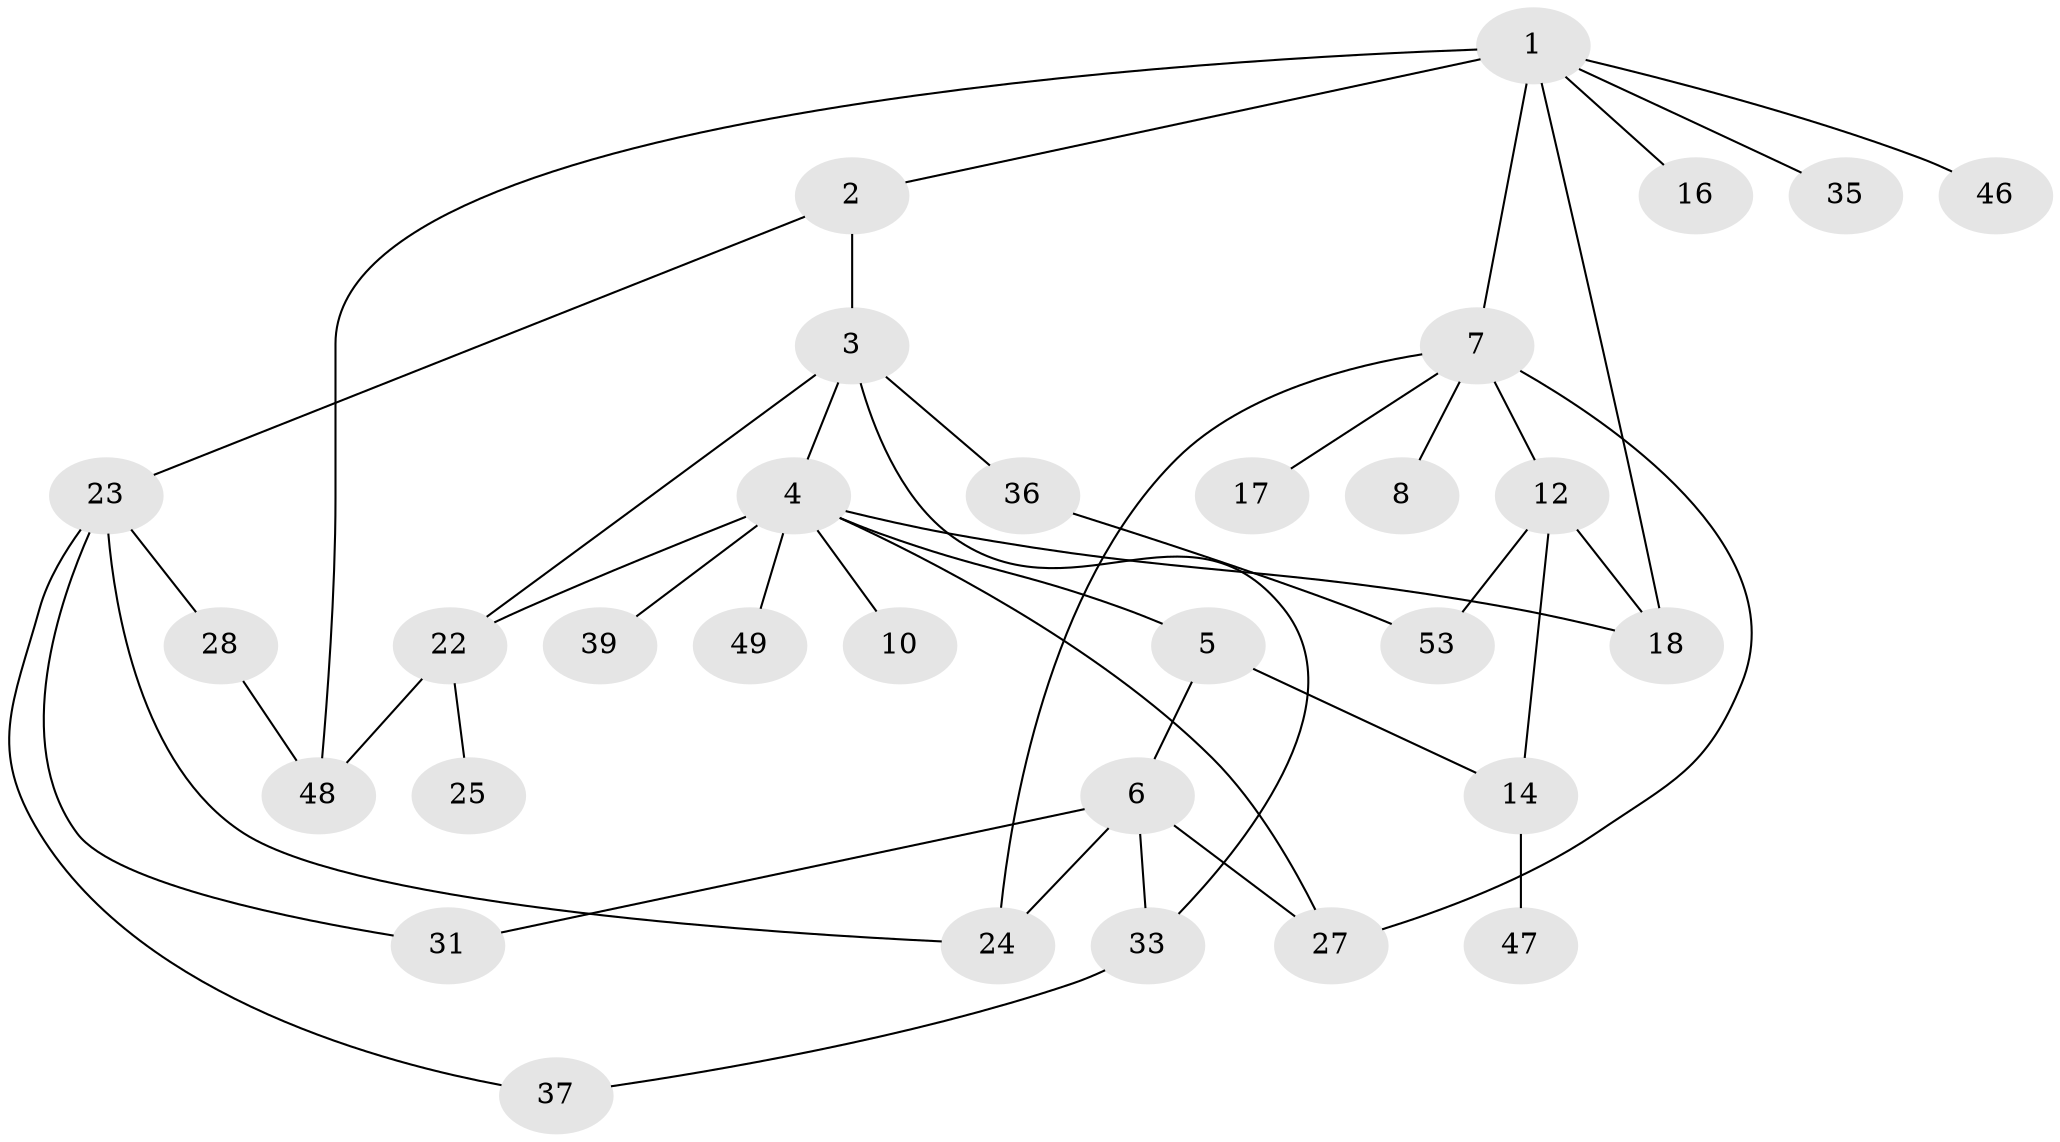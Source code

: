 // original degree distribution, {6: 0.018867924528301886, 3: 0.24528301886792453, 5: 0.05660377358490566, 8: 0.018867924528301886, 2: 0.2830188679245283, 1: 0.2641509433962264, 4: 0.11320754716981132}
// Generated by graph-tools (version 1.1) at 2025/17/03/04/25 18:17:07]
// undirected, 31 vertices, 44 edges
graph export_dot {
graph [start="1"]
  node [color=gray90,style=filled];
  1 [super="+9"];
  2;
  3;
  4;
  5;
  6 [super="+11"];
  7 [super="+13"];
  8 [super="+21"];
  10;
  12 [super="+29"];
  14 [super="+45+38"];
  16;
  17 [super="+52"];
  18 [super="+20+34+19"];
  22 [super="+44+42"];
  23 [super="+26"];
  24 [super="+40"];
  25;
  27 [super="+41+30"];
  28;
  31;
  33;
  35;
  36;
  37 [super="+43"];
  39;
  46;
  47 [super="+50"];
  48;
  49;
  53;
  1 -- 2;
  1 -- 7 [weight=2];
  1 -- 48;
  1 -- 18;
  1 -- 16;
  1 -- 35;
  1 -- 46;
  2 -- 3;
  2 -- 23;
  3 -- 4;
  3 -- 22;
  3 -- 33;
  3 -- 36;
  4 -- 5;
  4 -- 10;
  4 -- 18;
  4 -- 39;
  4 -- 49;
  4 -- 27;
  4 -- 22;
  5 -- 6;
  5 -- 14;
  6 -- 31;
  6 -- 24;
  6 -- 33;
  6 -- 27;
  7 -- 8 [weight=2];
  7 -- 12;
  7 -- 17;
  7 -- 27;
  7 -- 24;
  12 -- 53;
  12 -- 18;
  12 -- 14;
  14 -- 47;
  22 -- 25;
  22 -- 48;
  23 -- 37;
  23 -- 28;
  23 -- 31;
  23 -- 24;
  28 -- 48;
  33 -- 37;
  36 -- 53;
}
